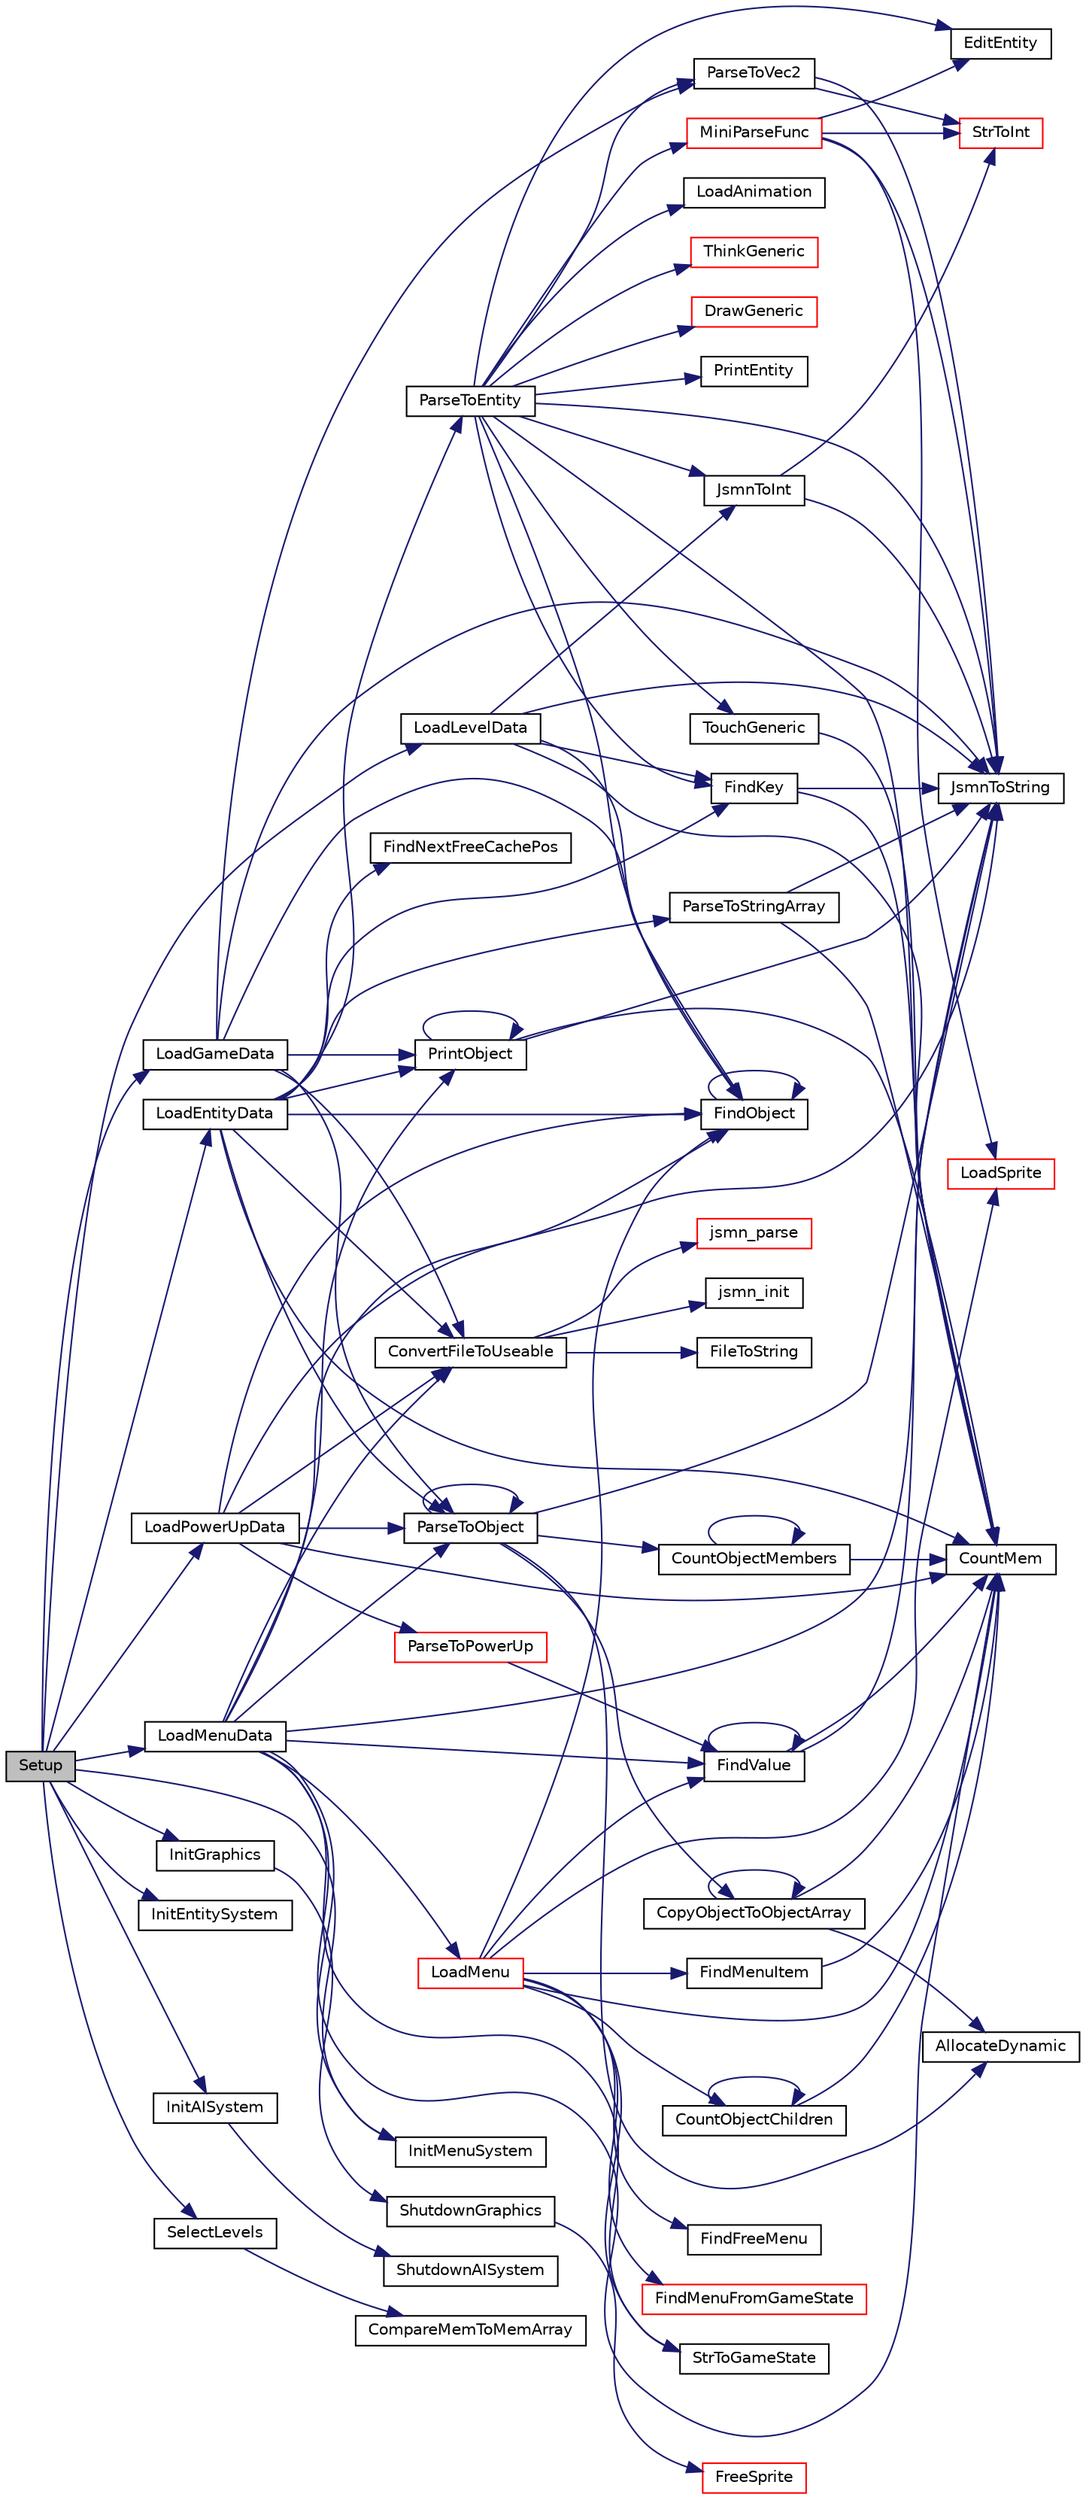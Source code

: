 digraph "Setup"
{
  edge [fontname="Helvetica",fontsize="10",labelfontname="Helvetica",labelfontsize="10"];
  node [fontname="Helvetica",fontsize="10",shape=record];
  rankdir="LR";
  Node1 [label="Setup",height=0.2,width=0.4,color="black", fillcolor="grey75", style="filled", fontcolor="black"];
  Node1 -> Node2 [color="midnightblue",fontsize="10",style="solid",fontname="Helvetica"];
  Node2 [label="LoadGameData",height=0.2,width=0.4,color="black", fillcolor="white", style="filled",URL="$game_8c.html#a52972542fcf0985d5ee7277513fbc94c"];
  Node2 -> Node3 [color="midnightblue",fontsize="10",style="solid",fontname="Helvetica"];
  Node3 [label="ConvertFileToUseable",height=0.2,width=0.4,color="black", fillcolor="white", style="filled",URL="$mystrings_8c.html#a496e2427daae7d276aa1c25bf7173f9b"];
  Node3 -> Node4 [color="midnightblue",fontsize="10",style="solid",fontname="Helvetica"];
  Node4 [label="jsmn_init",height=0.2,width=0.4,color="black", fillcolor="white", style="filled",URL="$jsmn_8c.html#a8d4a8b3ce5c3d600feea38615b5f9aa6"];
  Node3 -> Node5 [color="midnightblue",fontsize="10",style="solid",fontname="Helvetica"];
  Node5 [label="FileToString",height=0.2,width=0.4,color="black", fillcolor="white", style="filled",URL="$mystrings_8c.html#a641da0f4b770922d999f38d2d23b2ed6"];
  Node3 -> Node6 [color="midnightblue",fontsize="10",style="solid",fontname="Helvetica"];
  Node6 [label="jsmn_parse",height=0.2,width=0.4,color="red", fillcolor="white", style="filled",URL="$jsmn_8c.html#a774f985a9750a10c7e88304e30191e03"];
  Node2 -> Node7 [color="midnightblue",fontsize="10",style="solid",fontname="Helvetica"];
  Node7 [label="ParseToObject",height=0.2,width=0.4,color="black", fillcolor="white", style="filled",URL="$parseobject_8c.html#abeb996817aa47a5e463a47275c897483"];
  Node7 -> Node7 [color="midnightblue",fontsize="10",style="solid",fontname="Helvetica"];
  Node7 -> Node8 [color="midnightblue",fontsize="10",style="solid",fontname="Helvetica"];
  Node8 [label="JsmnToString",height=0.2,width=0.4,color="black", fillcolor="white", style="filled",URL="$mystrings_8c.html#a78d7d9580e10b30e6409ebfeb29e5cfe"];
  Node7 -> Node9 [color="midnightblue",fontsize="10",style="solid",fontname="Helvetica"];
  Node9 [label="CopyObjectToObjectArray",height=0.2,width=0.4,color="black", fillcolor="white", style="filled",URL="$parseobject_8c.html#a66550ec5ad5119b002932431e1ce8578"];
  Node9 -> Node10 [color="midnightblue",fontsize="10",style="solid",fontname="Helvetica"];
  Node10 [label="CountMem",height=0.2,width=0.4,color="black", fillcolor="white", style="filled",URL="$globals_8h.html#ab5272b6a1f2bf961c7534ec91a243715"];
  Node9 -> Node11 [color="midnightblue",fontsize="10",style="solid",fontname="Helvetica"];
  Node11 [label="AllocateDynamic",height=0.2,width=0.4,color="black", fillcolor="white", style="filled",URL="$globals_8h.html#a2263fb5e65c0597a8e4c35fa0c05e15d"];
  Node9 -> Node9 [color="midnightblue",fontsize="10",style="solid",fontname="Helvetica"];
  Node7 -> Node12 [color="midnightblue",fontsize="10",style="solid",fontname="Helvetica"];
  Node12 [label="CountObjectMembers",height=0.2,width=0.4,color="black", fillcolor="white", style="filled",URL="$parseobject_8c.html#aef0cb86d9b54e11206d154c369cb9a7e"];
  Node12 -> Node10 [color="midnightblue",fontsize="10",style="solid",fontname="Helvetica"];
  Node12 -> Node12 [color="midnightblue",fontsize="10",style="solid",fontname="Helvetica"];
  Node7 -> Node11 [color="midnightblue",fontsize="10",style="solid",fontname="Helvetica"];
  Node2 -> Node13 [color="midnightblue",fontsize="10",style="solid",fontname="Helvetica"];
  Node13 [label="FindObject",height=0.2,width=0.4,color="black", fillcolor="white", style="filled",URL="$parseobject_8c.html#a0d7610fbd167c6f81519e6ab3403e3bd"];
  Node13 -> Node13 [color="midnightblue",fontsize="10",style="solid",fontname="Helvetica"];
  Node2 -> Node14 [color="midnightblue",fontsize="10",style="solid",fontname="Helvetica"];
  Node14 [label="ParseToVec2",height=0.2,width=0.4,color="black", fillcolor="white", style="filled",URL="$parsevariable_8c.html#aece06ba78503ca86b77daa6c0f64d01f"];
  Node14 -> Node8 [color="midnightblue",fontsize="10",style="solid",fontname="Helvetica"];
  Node14 -> Node15 [color="midnightblue",fontsize="10",style="solid",fontname="Helvetica"];
  Node15 [label="StrToInt",height=0.2,width=0.4,color="red", fillcolor="white", style="filled",URL="$mystrings_8c.html#a7847ecf365cd64921278854576e5ddcc"];
  Node2 -> Node16 [color="midnightblue",fontsize="10",style="solid",fontname="Helvetica"];
  Node16 [label="PrintObject",height=0.2,width=0.4,color="black", fillcolor="white", style="filled",URL="$parseobject_8c.html#ae7d41e06515589776dc92961481d56ab"];
  Node16 -> Node10 [color="midnightblue",fontsize="10",style="solid",fontname="Helvetica"];
  Node16 -> Node8 [color="midnightblue",fontsize="10",style="solid",fontname="Helvetica"];
  Node16 -> Node16 [color="midnightblue",fontsize="10",style="solid",fontname="Helvetica"];
  Node2 -> Node8 [color="midnightblue",fontsize="10",style="solid",fontname="Helvetica"];
  Node1 -> Node17 [color="midnightblue",fontsize="10",style="solid",fontname="Helvetica"];
  Node17 [label="InitGraphics",height=0.2,width=0.4,color="black", fillcolor="white", style="filled",URL="$graphics_8c.html#a5a91ce2f20cdb3efdd3a10f8bcd79fe2"];
  Node17 -> Node18 [color="midnightblue",fontsize="10",style="solid",fontname="Helvetica"];
  Node18 [label="ShutdownGraphics",height=0.2,width=0.4,color="black", fillcolor="white", style="filled",URL="$graphics_8c.html#a57deac6adc760a6c690d7c05b1b32b3d"];
  Node18 -> Node19 [color="midnightblue",fontsize="10",style="solid",fontname="Helvetica"];
  Node19 [label="FreeSprite",height=0.2,width=0.4,color="red", fillcolor="white", style="filled",URL="$graphics_8c.html#a5668bec74dc06834b3141ac6da4063a2"];
  Node1 -> Node20 [color="midnightblue",fontsize="10",style="solid",fontname="Helvetica"];
  Node20 [label="InitEntitySystem",height=0.2,width=0.4,color="black", fillcolor="white", style="filled",URL="$entity_8c.html#a9aa4a5f113750202be9f45db34908955"];
  Node1 -> Node21 [color="midnightblue",fontsize="10",style="solid",fontname="Helvetica"];
  Node21 [label="InitMenuSystem",height=0.2,width=0.4,color="black", fillcolor="white", style="filled",URL="$menu_8c.html#a1c427a4122a85bc392880fdcf2a843ce"];
  Node1 -> Node22 [color="midnightblue",fontsize="10",style="solid",fontname="Helvetica"];
  Node22 [label="InitAISystem",height=0.2,width=0.4,color="black", fillcolor="white", style="filled",URL="$ai__interpret_8c.html#a766fc5dc0fd99733613cc7a396f6efdf"];
  Node22 -> Node23 [color="midnightblue",fontsize="10",style="solid",fontname="Helvetica"];
  Node23 [label="ShutdownAISystem",height=0.2,width=0.4,color="black", fillcolor="white", style="filled",URL="$ai__interpret_8c.html#a7a593ea725968a09171ad562877652a1"];
  Node1 -> Node24 [color="midnightblue",fontsize="10",style="solid",fontname="Helvetica"];
  Node24 [label="LoadEntityData",height=0.2,width=0.4,color="black", fillcolor="white", style="filled",URL="$game_8c.html#a3c5ed8ec6399e50f714fcdab2e6c070a"];
  Node24 -> Node3 [color="midnightblue",fontsize="10",style="solid",fontname="Helvetica"];
  Node24 -> Node7 [color="midnightblue",fontsize="10",style="solid",fontname="Helvetica"];
  Node24 -> Node10 [color="midnightblue",fontsize="10",style="solid",fontname="Helvetica"];
  Node24 -> Node16 [color="midnightblue",fontsize="10",style="solid",fontname="Helvetica"];
  Node24 -> Node25 [color="midnightblue",fontsize="10",style="solid",fontname="Helvetica"];
  Node25 [label="ParseToStringArray",height=0.2,width=0.4,color="black", fillcolor="white", style="filled",URL="$parsevariable_8c.html#a090f6fa5f93d7a5becca914af766d1d8"];
  Node25 -> Node10 [color="midnightblue",fontsize="10",style="solid",fontname="Helvetica"];
  Node25 -> Node8 [color="midnightblue",fontsize="10",style="solid",fontname="Helvetica"];
  Node24 -> Node13 [color="midnightblue",fontsize="10",style="solid",fontname="Helvetica"];
  Node24 -> Node26 [color="midnightblue",fontsize="10",style="solid",fontname="Helvetica"];
  Node26 [label="FindKey",height=0.2,width=0.4,color="black", fillcolor="white", style="filled",URL="$mystrings_8c.html#a6466498df69994b55bb62b9b53652142"];
  Node26 -> Node10 [color="midnightblue",fontsize="10",style="solid",fontname="Helvetica"];
  Node26 -> Node8 [color="midnightblue",fontsize="10",style="solid",fontname="Helvetica"];
  Node24 -> Node27 [color="midnightblue",fontsize="10",style="solid",fontname="Helvetica"];
  Node27 [label="ParseToEntity",height=0.2,width=0.4,color="black", fillcolor="white", style="filled",URL="$parsevariable_8c.html#ab44c577d09cbd67632c75301d846676e"];
  Node27 -> Node26 [color="midnightblue",fontsize="10",style="solid",fontname="Helvetica"];
  Node27 -> Node28 [color="midnightblue",fontsize="10",style="solid",fontname="Helvetica"];
  Node28 [label="MiniParseFunc",height=0.2,width=0.4,color="red", fillcolor="white", style="filled",URL="$parsevariable_8c.html#a884bad6dac384af63e9becea40966bfb"];
  Node28 -> Node8 [color="midnightblue",fontsize="10",style="solid",fontname="Helvetica"];
  Node28 -> Node29 [color="midnightblue",fontsize="10",style="solid",fontname="Helvetica"];
  Node29 [label="EditEntity",height=0.2,width=0.4,color="black", fillcolor="white", style="filled",URL="$parsevariable_8c.html#a2e27044cc4aa03202b8d1c8fbb3213ec"];
  Node28 -> Node30 [color="midnightblue",fontsize="10",style="solid",fontname="Helvetica"];
  Node30 [label="LoadSprite",height=0.2,width=0.4,color="red", fillcolor="white", style="filled",URL="$graphics_8c.html#a9ef47fe758affb875f01b07e551513c7"];
  Node28 -> Node15 [color="midnightblue",fontsize="10",style="solid",fontname="Helvetica"];
  Node27 -> Node8 [color="midnightblue",fontsize="10",style="solid",fontname="Helvetica"];
  Node27 -> Node13 [color="midnightblue",fontsize="10",style="solid",fontname="Helvetica"];
  Node27 -> Node10 [color="midnightblue",fontsize="10",style="solid",fontname="Helvetica"];
  Node27 -> Node29 [color="midnightblue",fontsize="10",style="solid",fontname="Helvetica"];
  Node27 -> Node14 [color="midnightblue",fontsize="10",style="solid",fontname="Helvetica"];
  Node27 -> Node31 [color="midnightblue",fontsize="10",style="solid",fontname="Helvetica"];
  Node31 [label="JsmnToInt",height=0.2,width=0.4,color="black", fillcolor="white", style="filled",URL="$mystrings_8c.html#aa5c26c3bf9ec4cf5d58937787db2d415"];
  Node31 -> Node8 [color="midnightblue",fontsize="10",style="solid",fontname="Helvetica"];
  Node31 -> Node15 [color="midnightblue",fontsize="10",style="solid",fontname="Helvetica"];
  Node27 -> Node32 [color="midnightblue",fontsize="10",style="solid",fontname="Helvetica"];
  Node32 [label="LoadAnimation",height=0.2,width=0.4,color="black", fillcolor="white", style="filled",URL="$graphics_8c.html#a9cf2216f8c9099f0767277b29b0b8044"];
  Node27 -> Node33 [color="midnightblue",fontsize="10",style="solid",fontname="Helvetica"];
  Node33 [label="ThinkGeneric",height=0.2,width=0.4,color="red", fillcolor="white", style="filled",URL="$entity_8c.html#adb84b9e6a5a5c18dc147a1c0de60fd85"];
  Node27 -> Node34 [color="midnightblue",fontsize="10",style="solid",fontname="Helvetica"];
  Node34 [label="DrawGeneric",height=0.2,width=0.4,color="red", fillcolor="white", style="filled",URL="$entity_8c.html#a8572f94d16405fa3b42dd584893852bd"];
  Node27 -> Node35 [color="midnightblue",fontsize="10",style="solid",fontname="Helvetica"];
  Node35 [label="TouchGeneric",height=0.2,width=0.4,color="black", fillcolor="white", style="filled",URL="$entity_8c.html#a2eb4fef990cd3eb845b5a99fbd22e0fc"];
  Node35 -> Node10 [color="midnightblue",fontsize="10",style="solid",fontname="Helvetica"];
  Node27 -> Node36 [color="midnightblue",fontsize="10",style="solid",fontname="Helvetica"];
  Node36 [label="PrintEntity",height=0.2,width=0.4,color="black", fillcolor="white", style="filled",URL="$parsevariable_8c.html#a9a3d7af463607a209c8f52caf9e15c70"];
  Node24 -> Node37 [color="midnightblue",fontsize="10",style="solid",fontname="Helvetica"];
  Node37 [label="FindNextFreeCachePos",height=0.2,width=0.4,color="black", fillcolor="white", style="filled",URL="$entity_8c.html#a373409dde746bc4935afd92aa8975f4c"];
  Node1 -> Node38 [color="midnightblue",fontsize="10",style="solid",fontname="Helvetica"];
  Node38 [label="LoadMenuData",height=0.2,width=0.4,color="black", fillcolor="white", style="filled",URL="$game_8c.html#abc5753dfa46f96a3f00ce0c228e8e281"];
  Node38 -> Node21 [color="midnightblue",fontsize="10",style="solid",fontname="Helvetica"];
  Node38 -> Node13 [color="midnightblue",fontsize="10",style="solid",fontname="Helvetica"];
  Node38 -> Node10 [color="midnightblue",fontsize="10",style="solid",fontname="Helvetica"];
  Node38 -> Node8 [color="midnightblue",fontsize="10",style="solid",fontname="Helvetica"];
  Node38 -> Node3 [color="midnightblue",fontsize="10",style="solid",fontname="Helvetica"];
  Node38 -> Node7 [color="midnightblue",fontsize="10",style="solid",fontname="Helvetica"];
  Node38 -> Node16 [color="midnightblue",fontsize="10",style="solid",fontname="Helvetica"];
  Node38 -> Node39 [color="midnightblue",fontsize="10",style="solid",fontname="Helvetica"];
  Node39 [label="FindValue",height=0.2,width=0.4,color="black", fillcolor="white", style="filled",URL="$mystrings_8c.html#ac183085aec4f8b1867b5737aacb9c37f"];
  Node39 -> Node10 [color="midnightblue",fontsize="10",style="solid",fontname="Helvetica"];
  Node39 -> Node8 [color="midnightblue",fontsize="10",style="solid",fontname="Helvetica"];
  Node39 -> Node39 [color="midnightblue",fontsize="10",style="solid",fontname="Helvetica"];
  Node38 -> Node40 [color="midnightblue",fontsize="10",style="solid",fontname="Helvetica"];
  Node40 [label="LoadMenu",height=0.2,width=0.4,color="red", fillcolor="white", style="filled",URL="$menu_8c.html#a6f4a9eb4cd081c5b7a3e5e0475ed8437"];
  Node40 -> Node41 [color="midnightblue",fontsize="10",style="solid",fontname="Helvetica"];
  Node41 [label="FindFreeMenu",height=0.2,width=0.4,color="black", fillcolor="white", style="filled",URL="$menu_8c.html#a7cb8c357e2b15b9a01f236ff19382427"];
  Node40 -> Node13 [color="midnightblue",fontsize="10",style="solid",fontname="Helvetica"];
  Node40 -> Node39 [color="midnightblue",fontsize="10",style="solid",fontname="Helvetica"];
  Node40 -> Node30 [color="midnightblue",fontsize="10",style="solid",fontname="Helvetica"];
  Node40 -> Node42 [color="midnightblue",fontsize="10",style="solid",fontname="Helvetica"];
  Node42 [label="CountObjectChildren",height=0.2,width=0.4,color="black", fillcolor="white", style="filled",URL="$parseobject_8c.html#acaa82337937e66fae84e360325cabdc6"];
  Node42 -> Node10 [color="midnightblue",fontsize="10",style="solid",fontname="Helvetica"];
  Node42 -> Node42 [color="midnightblue",fontsize="10",style="solid",fontname="Helvetica"];
  Node40 -> Node43 [color="midnightblue",fontsize="10",style="solid",fontname="Helvetica"];
  Node43 [label="StrToGameState",height=0.2,width=0.4,color="black", fillcolor="white", style="filled",URL="$globals_8h.html#a295e14f293c2d135e244c6b9f417a447"];
  Node40 -> Node10 [color="midnightblue",fontsize="10",style="solid",fontname="Helvetica"];
  Node40 -> Node44 [color="midnightblue",fontsize="10",style="solid",fontname="Helvetica"];
  Node44 [label="FindMenuFromGameState",height=0.2,width=0.4,color="red", fillcolor="white", style="filled",URL="$menu_8c.html#a9cd9b0277a6a4e88c4c065e0efeb6192"];
  Node40 -> Node45 [color="midnightblue",fontsize="10",style="solid",fontname="Helvetica"];
  Node45 [label="FindMenuItem",height=0.2,width=0.4,color="black", fillcolor="white", style="filled",URL="$menu_8c.html#af50d4e67c36ed63b1b84befc82d8ac8a"];
  Node45 -> Node10 [color="midnightblue",fontsize="10",style="solid",fontname="Helvetica"];
  Node38 -> Node43 [color="midnightblue",fontsize="10",style="solid",fontname="Helvetica"];
  Node1 -> Node46 [color="midnightblue",fontsize="10",style="solid",fontname="Helvetica"];
  Node46 [label="LoadLevelData",height=0.2,width=0.4,color="black", fillcolor="white", style="filled",URL="$game_8c.html#a80fc9e8ab6c9f36242aca245edee14c9"];
  Node46 -> Node13 [color="midnightblue",fontsize="10",style="solid",fontname="Helvetica"];
  Node46 -> Node26 [color="midnightblue",fontsize="10",style="solid",fontname="Helvetica"];
  Node46 -> Node31 [color="midnightblue",fontsize="10",style="solid",fontname="Helvetica"];
  Node46 -> Node10 [color="midnightblue",fontsize="10",style="solid",fontname="Helvetica"];
  Node46 -> Node8 [color="midnightblue",fontsize="10",style="solid",fontname="Helvetica"];
  Node1 -> Node47 [color="midnightblue",fontsize="10",style="solid",fontname="Helvetica"];
  Node47 [label="LoadPowerUpData",height=0.2,width=0.4,color="black", fillcolor="white", style="filled",URL="$game_8c.html#a8c608fbaa05aed812f106331f8dad649"];
  Node47 -> Node13 [color="midnightblue",fontsize="10",style="solid",fontname="Helvetica"];
  Node47 -> Node8 [color="midnightblue",fontsize="10",style="solid",fontname="Helvetica"];
  Node47 -> Node3 [color="midnightblue",fontsize="10",style="solid",fontname="Helvetica"];
  Node47 -> Node7 [color="midnightblue",fontsize="10",style="solid",fontname="Helvetica"];
  Node47 -> Node10 [color="midnightblue",fontsize="10",style="solid",fontname="Helvetica"];
  Node47 -> Node48 [color="midnightblue",fontsize="10",style="solid",fontname="Helvetica"];
  Node48 [label="ParseToPowerUp",height=0.2,width=0.4,color="red", fillcolor="white", style="filled",URL="$parsepowerup_8c.html#a8d842ada05e7a3a934447d48af492f7f"];
  Node48 -> Node39 [color="midnightblue",fontsize="10",style="solid",fontname="Helvetica"];
  Node1 -> Node49 [color="midnightblue",fontsize="10",style="solid",fontname="Helvetica"];
  Node49 [label="SelectLevels",height=0.2,width=0.4,color="black", fillcolor="white", style="filled",URL="$game_8c.html#a94f46db60f69856665f7b6fce5db209e"];
  Node49 -> Node50 [color="midnightblue",fontsize="10",style="solid",fontname="Helvetica"];
  Node50 [label="CompareMemToMemArray",height=0.2,width=0.4,color="black", fillcolor="white", style="filled",URL="$globals_8h.html#a4cda7fb3c8f061cba2e2dff0710400ee"];
}
